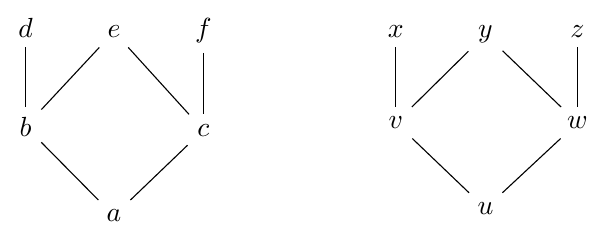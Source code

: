 \documentclass[tikz]{standalone}
\usetikzlibrary{matrix,positioning}
\begin{document}
\begin{tikzpicture}
    \matrix (m) at (0,0) [matrix of nodes,
                          row sep=2em, column sep=2em] {%
        $d$ & $e$ & $f$ \\
        $b$ &     & $c$ \\
            & $a$ &     \\
    };

    \matrix (n) [right=5em of m.east, anchor=west,
                 matrix of nodes,
                 row sep=2em, column sep=2em] {%
        $x$ & $y$ & $z$ \\
        $v$ &     & $w$ \\
            & $u$ &     \\
    };

    \foreach \Source/\Target in {%
        1-1/2-1,
        1-2/2-1,
        1-2/2-3,
        1-3/2-3,
        2-1/3-2,
        2-3/3-2%
        }
        {
        \draw (m-\Source) to (m-\Target);
        \draw (n-\Source) to (n-\Target);
        }
\end{tikzpicture}
\end{document}
